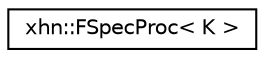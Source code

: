 digraph "Graphical Class Hierarchy"
{
  edge [fontname="Helvetica",fontsize="10",labelfontname="Helvetica",labelfontsize="10"];
  node [fontname="Helvetica",fontsize="10",shape=record];
  rankdir="LR";
  Node1 [label="xhn::FSpecProc\< K \>",height=0.2,width=0.4,color="black", fillcolor="white", style="filled",URL="$structxhn_1_1_f_spec_proc.html"];
}
